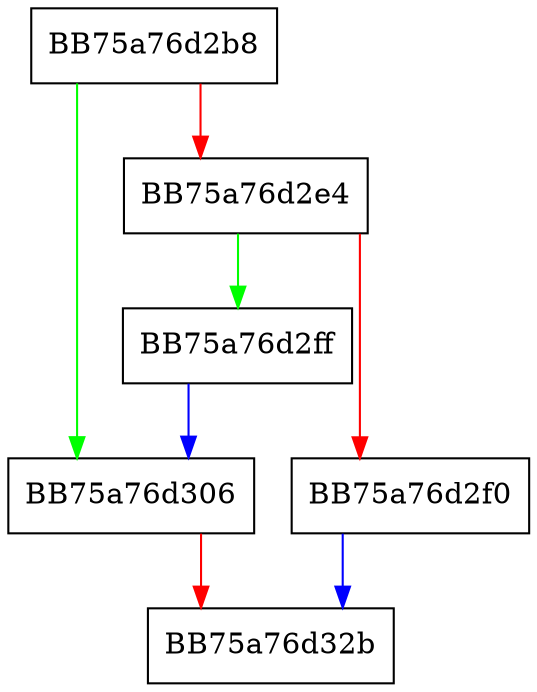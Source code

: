 digraph WrapperCompress {
  node [shape="box"];
  graph [splines=ortho];
  BB75a76d2b8 -> BB75a76d306 [color="green"];
  BB75a76d2b8 -> BB75a76d2e4 [color="red"];
  BB75a76d2e4 -> BB75a76d2ff [color="green"];
  BB75a76d2e4 -> BB75a76d2f0 [color="red"];
  BB75a76d2f0 -> BB75a76d32b [color="blue"];
  BB75a76d2ff -> BB75a76d306 [color="blue"];
  BB75a76d306 -> BB75a76d32b [color="red"];
}